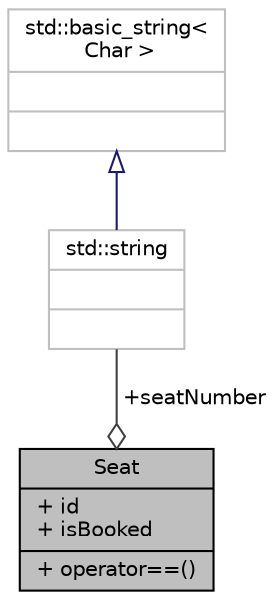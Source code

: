 digraph "Seat"
{
 // LATEX_PDF_SIZE
  edge [fontname="Helvetica",fontsize="10",labelfontname="Helvetica",labelfontsize="10"];
  node [fontname="Helvetica",fontsize="10",shape=record];
  Node1 [label="{Seat\n|+ id\l+ isBooked\l|+ operator==()\l}",height=0.2,width=0.4,color="black", fillcolor="grey75", style="filled", fontcolor="black",tooltip="Represents a seat with an ID, seat number, and booking status."];
  Node2 -> Node1 [color="grey25",fontsize="10",style="solid",label=" +seatNumber" ,arrowhead="odiamond",fontname="Helvetica"];
  Node2 [label="{std::string\n||}",height=0.2,width=0.4,color="grey75", fillcolor="white", style="filled",tooltip=" "];
  Node3 -> Node2 [dir="back",color="midnightblue",fontsize="10",style="solid",arrowtail="onormal",fontname="Helvetica"];
  Node3 [label="{std::basic_string\<\l Char \>\n||}",height=0.2,width=0.4,color="grey75", fillcolor="white", style="filled",tooltip=" "];
}
